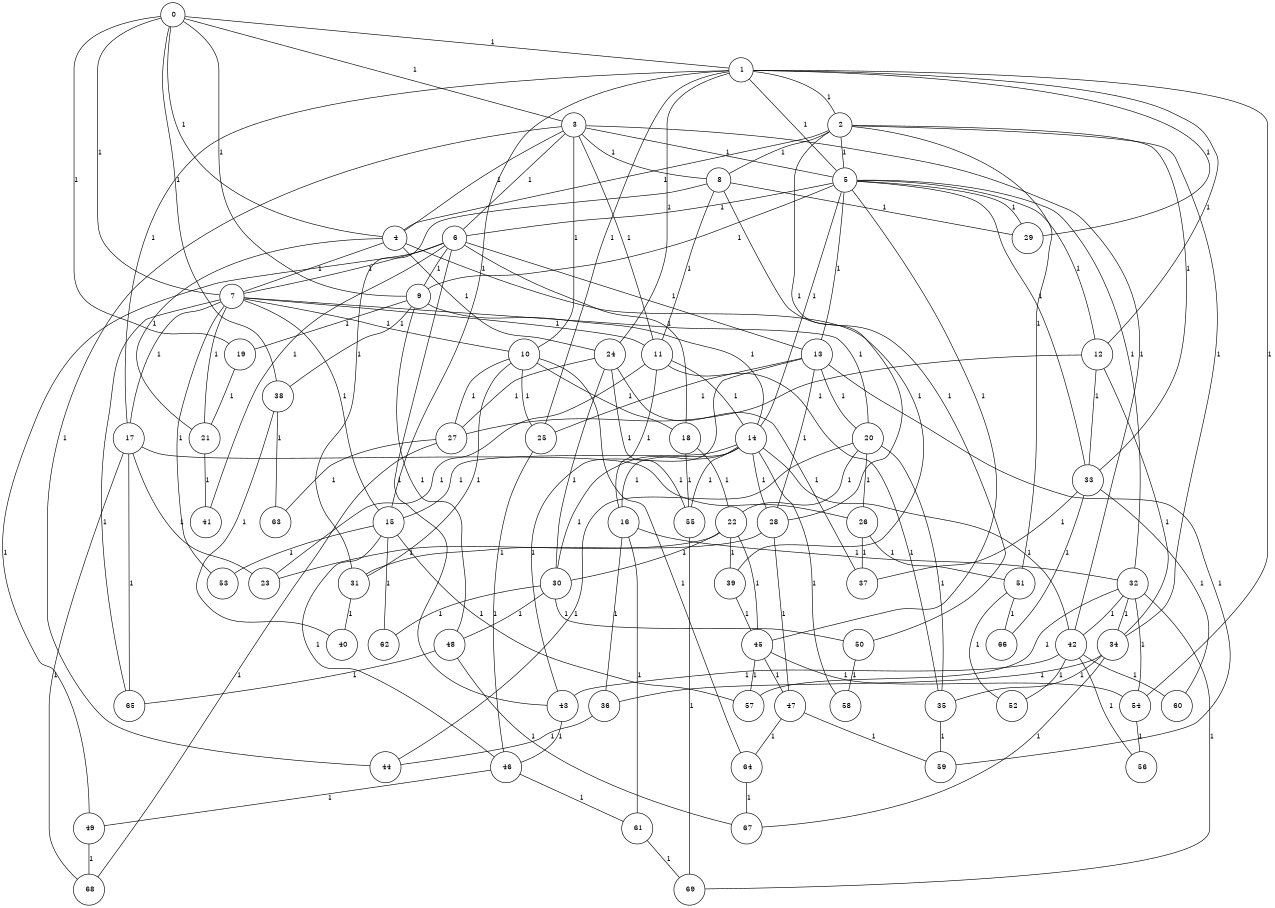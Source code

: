 graph G {
size="8.5,11;"
ratio = "expand;"
fixedsize="true;"
overlap="scale;"
node[shape=circle,width=.12,hight=.12,fontsize=12]
edge[fontsize=12]

0[label=" 0" color=black, pos="1.3472113,2.2057989!"];
1[label=" 1" color=black, pos="1.3142641,1.3344676!"];
2[label=" 2" color=black, pos="2.2318188,0.12837486!"];
3[label=" 3" color=black, pos="1.9702429,2.6411061!"];
4[label=" 4" color=black, pos="1.2876379,2.3408853!"];
5[label=" 5" color=black, pos="2.25393,0.51407908!"];
6[label=" 6" color=black, pos="2.2652737,1.3607448!"];
7[label=" 7" color=black, pos="2.2906685,2.4531076!"];
8[label=" 8" color=black, pos="2.3412675,2.6989797!"];
9[label=" 9" color=black, pos="1.181053,2.9627675!"];
10[label=" 10" color=black, pos="2.7440423,1.2921062!"];
11[label=" 11" color=black, pos="2.5824019,2.5944891!"];
12[label=" 12" color=black, pos="1.3879916,1.3436639!"];
13[label=" 13" color=black, pos="1.0835347,1.5007327!"];
14[label=" 14" color=black, pos="0.60453515,1.6722081!"];
15[label=" 15" color=black, pos="2.5254338,2.5330834!"];
16[label=" 16" color=black, pos="0.7842222,0.52223295!"];
17[label=" 17" color=black, pos="0.26551052,2.378147!"];
18[label=" 18" color=black, pos="0.57614288,0.72383816!"];
19[label=" 19" color=black, pos="1.6034654,2.0285846!"];
20[label=" 20" color=black, pos="1.2537016,2.6333785!"];
21[label=" 21" color=black, pos="1.2299915,2.6860446!"];
22[label=" 22" color=black, pos="1.9955888,2.7297303!"];
23[label=" 23" color=black, pos="0.48356838,0.38772393!"];
24[label=" 24" color=black, pos="1.4948769,1.2330658!"];
25[label=" 25" color=black, pos="2.3949574,1.7699403!"];
26[label=" 26" color=black, pos="0.281466,1.129645!"];
27[label=" 27" color=black, pos="1.8121057,2.8763884!"];
28[label=" 28" color=black, pos="0.53047806,2.4030435!"];
29[label=" 29" color=black, pos="1.6438782,0.59499615!"];
30[label=" 30" color=black, pos="2.4473408,0.16048961!"];
31[label=" 31" color=black, pos="0.58754012,1.1986998!"];
32[label=" 32" color=black, pos="2.4581704,2.8428045!"];
33[label=" 33" color=black, pos="2.0429784,0.82422804!"];
34[label=" 34" color=black, pos="1.1065232,1.2093758!"];
35[label=" 35" color=black, pos="1.1121026,2.9844361!"];
36[label=" 36" color=black, pos="0.59553124,0.4030502!"];
37[label=" 37" color=black, pos="0.47656776,1.8788765!"];
38[label=" 38" color=black, pos="1.3227728,0.85481783!"];
39[label=" 39" color=black, pos="1.5875796,2.9927299!"];
40[label=" 40" color=black, pos="0.48528323,0.89887786!"];
41[label=" 41" color=black, pos="0.44827909,0.85270605!"];
42[label=" 42" color=black, pos="0.67697894,0.47343117!"];
43[label=" 43" color=black, pos="0.14784617,2.4316622!"];
44[label=" 44" color=black, pos="1.8453469,0.98278689!"];
45[label=" 45" color=black, pos="0.83275879,0.24582325!"];
46[label=" 46" color=black, pos="2.9010295,1.0658444!"];
47[label=" 47" color=black, pos="2.1541587,1.5343592!"];
48[label=" 48" color=black, pos="2.8941087,0.16770357!"];
49[label=" 49" color=black, pos="0.15634297,0.89719006!"];
50[label=" 50" color=black, pos="0.082491521,1.6224035!"];
51[label=" 51" color=black, pos="1.8284885,2.9737151!"];
52[label=" 52" color=black, pos="0.88877815,2.99575!"];
53[label=" 53" color=black, pos="0.81816539,0.87706849!"];
54[label=" 54" color=black, pos="1.3422144,0.20780403!"];
55[label=" 55" color=black, pos="2.0014872,0.13581501!"];
56[label=" 56" color=black, pos="1.1754003,0.23798368!"];
57[label=" 57" color=black, pos="2.3239282,1.1650652!"];
58[label=" 58" color=black, pos="0.50579497,1.6367574!"];
59[label=" 59" color=black, pos="0.8415344,1.0081189!"];
60[label=" 60" color=black, pos="2.5669745,0.45184949!"];
61[label=" 61" color=black, pos="2.2454422,0.10433481!"];
62[label=" 62" color=black, pos="1.2718309,0.08402966!"];
63[label=" 63" color=black, pos="1.0543021,1.1689141!"];
64[label=" 64" color=black, pos="0.52336324,1.5614457!"];
65[label=" 65" color=black, pos="0.54207148,0.25371116!"];
66[label=" 66" color=black, pos="0.51397961,1.3821499!"];
67[label=" 67" color=black, pos="2.5009411,1.0858265!"];
68[label=" 68" color=black, pos="2.3941377,2.4530556!"];
69[label=" 69" color=black, pos="0.86659402,0.22723655!"];
0--1[label="1"]
0--3[label="1"]
0--4[label="1"]
0--7[label="1"]
0--9[label="1"]
0--19[label="1"]
0--38[label="1"]
1--2[label="1"]
1--5[label="1"]
1--12[label="1"]
1--15[label="1"]
1--17[label="1"]
1--24[label="1"]
1--25[label="1"]
1--29[label="1"]
1--54[label="1"]
2--4[label="1"]
2--5[label="1"]
2--8[label="1"]
2--28[label="1"]
2--33[label="1"]
2--34[label="1"]
2--51[label="1"]
3--4[label="1"]
3--5[label="1"]
3--6[label="1"]
3--8[label="1"]
3--10[label="1"]
3--11[label="1"]
3--42[label="1"]
3--44[label="1"]
4--7[label="1"]
4--21[label="1"]
4--24[label="1"]
4--39[label="1"]
5--6[label="1"]
5--9[label="1"]
5--12[label="1"]
5--13[label="1"]
5--14[label="1"]
5--29[label="1"]
5--32[label="1"]
5--33[label="1"]
5--45[label="1"]
6--7[label="1"]
6--9[label="1"]
6--13[label="1"]
6--18[label="1"]
6--41[label="1"]
6--43[label="1"]
6--49[label="1"]
7--10[label="1"]
7--11[label="1"]
7--15[label="1"]
7--17[label="1"]
7--20[label="1"]
7--21[label="1"]
7--53[label="1"]
7--65[label="1"]
8--11[label="1"]
8--29[label="1"]
8--31[label="1"]
8--50[label="1"]
9--14[label="1"]
9--19[label="1"]
9--38[label="1"]
9--48[label="1"]
10--18[label="1"]
10--25[label="1"]
10--27[label="1"]
10--31[label="1"]
10--64[label="1"]
11--14[label="1"]
11--16[label="1"]
11--23[label="1"]
11--35[label="1"]
12--27[label="1"]
12--33[label="1"]
12--34[label="1"]
13--20[label="1"]
13--25[label="1"]
13--28[label="1"]
13--43[label="1"]
13--59[label="1"]
14--15[label="1"]
14--16[label="1"]
14--28[label="1"]
14--30[label="1"]
14--42[label="1"]
14--55[label="1"]
14--58[label="1"]
15--46[label="1"]
15--53[label="1"]
15--57[label="1"]
15--62[label="1"]
16--32[label="1"]
16--36[label="1"]
16--61[label="1"]
17--23[label="1"]
17--26[label="1"]
17--65[label="1"]
17--68[label="1"]
18--22[label="1"]
18--55[label="1"]
19--21[label="1"]
20--22[label="1"]
20--26[label="1"]
20--35[label="1"]
20--44[label="1"]
21--41[label="1"]
22--23[label="1"]
22--30[label="1"]
22--39[label="1"]
22--45[label="1"]
24--27[label="1"]
24--30[label="1"]
24--37[label="1"]
24--55[label="1"]
25--46[label="1"]
26--37[label="1"]
26--51[label="1"]
27--63[label="1"]
27--68[label="1"]
28--31[label="1"]
28--47[label="1"]
30--48[label="1"]
30--50[label="1"]
30--62[label="1"]
31--40[label="1"]
32--34[label="1"]
32--42[label="1"]
32--54[label="1"]
32--57[label="1"]
32--69[label="1"]
33--37[label="1"]
33--60[label="1"]
33--66[label="1"]
34--35[label="1"]
34--36[label="1"]
34--67[label="1"]
35--59[label="1"]
36--44[label="1"]
38--40[label="1"]
38--63[label="1"]
39--45[label="1"]
42--43[label="1"]
42--52[label="1"]
42--56[label="1"]
42--60[label="1"]
43--46[label="1"]
45--47[label="1"]
45--54[label="1"]
45--57[label="1"]
46--49[label="1"]
46--61[label="1"]
47--59[label="1"]
47--64[label="1"]
48--65[label="1"]
48--67[label="1"]
49--68[label="1"]
50--58[label="1"]
51--52[label="1"]
51--66[label="1"]
54--56[label="1"]
55--69[label="1"]
61--69[label="1"]
64--67[label="1"]

}
